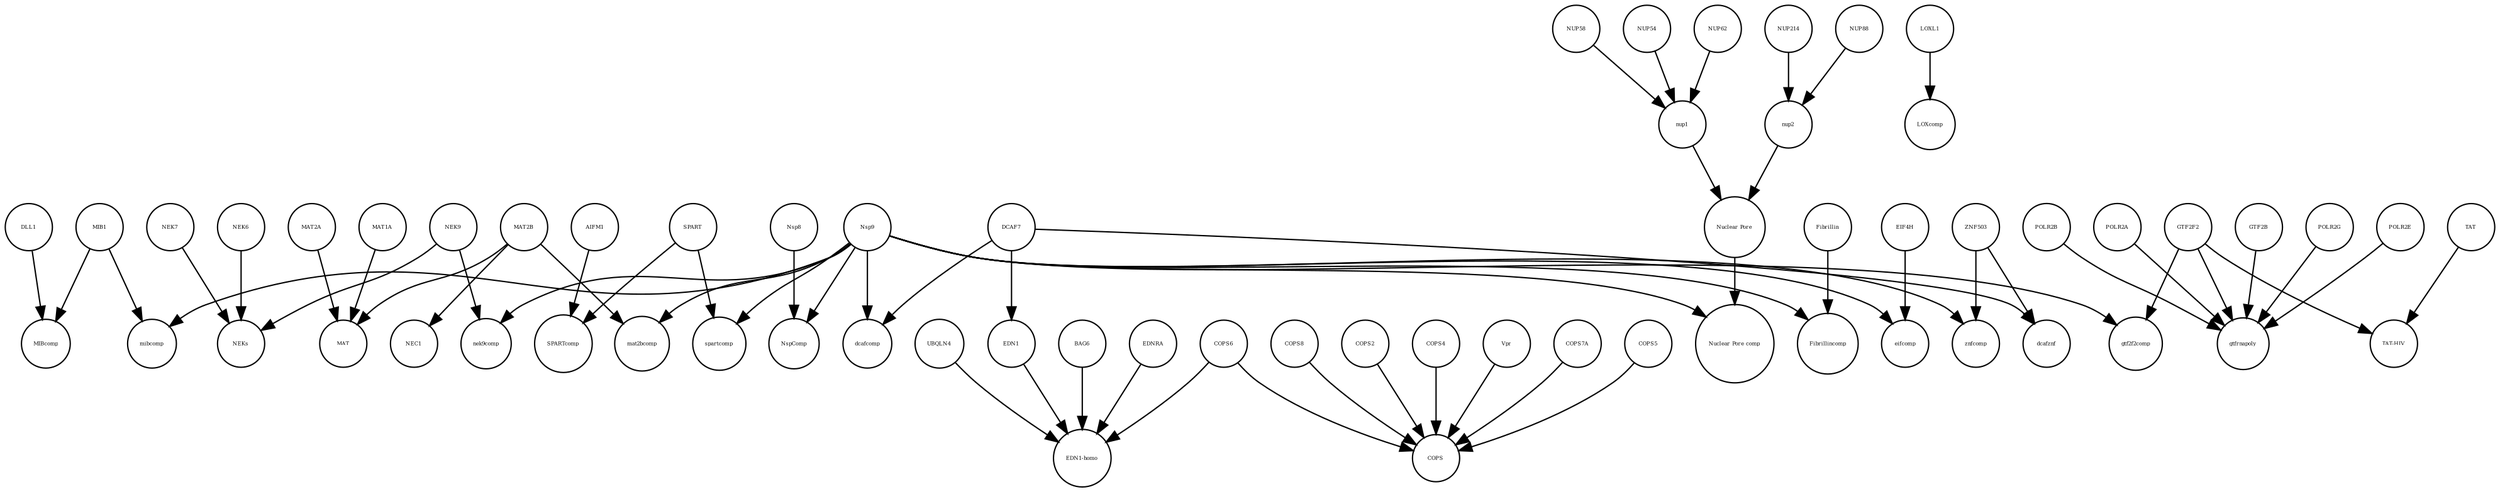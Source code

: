 strict digraph  {
Nsp8 [annotation="urn_miriam_uniprot_P0DTD1|urn_miriam_ncbiprotein_YP_009725304", bipartite=0, cls=macromolecule, fontsize=4, label=Nsp8, shape=circle];
mibcomp [annotation="", bipartite=0, cls=complex, fontsize=4, label=mibcomp, shape=circle];
nek9comp [annotation="", bipartite=0, cls=complex, fontsize=4, label=nek9comp, shape=circle];
MAT1A [annotation="", bipartite=0, cls=macromolecule, fontsize=4, label=MAT1A, shape=circle];
COPS8 [annotation="", bipartite=0, cls=macromolecule, fontsize=4, label=COPS8, shape=circle];
NEK7 [annotation="", bipartite=0, cls=macromolecule, fontsize=4, label=NEK7, shape=circle];
LOXL1 [annotation="", bipartite=0, cls=macromolecule, fontsize=4, label=LOXL1, shape=circle];
MIBcomp [annotation="", bipartite=0, cls=complex, fontsize=4, label=MIBcomp, shape=circle];
DLL1 [annotation="", bipartite=0, cls=macromolecule, fontsize=4, label=DLL1, shape=circle];
NEC1 [annotation="", bipartite=0, cls=complex, fontsize=4, label=NEC1, shape=circle];
LOXcomp [annotation="", bipartite=0, cls=complex, fontsize=4, label=LOXcomp, shape=circle];
MAT2B [annotation="urn_miriam_uniprot_Q9NZL9|urn_miriam_pubmed_10644686|urn_miriam_pubmed_23189196|urn_miriam_pubmed_25075345|urn_miriam_pubmed_23425511", bipartite=0, cls=macromolecule, fontsize=4, label=MAT2B, shape=circle];
COPS6 [annotation="", bipartite=0, cls=macromolecule, fontsize=4, label=COPS6, shape=circle];
COPS2 [annotation="", bipartite=0, cls=macromolecule, fontsize=4, label=COPS2, shape=circle];
COPS [annotation="", bipartite=0, cls=complex, fontsize=4, label=COPS, shape=circle];
mat2bcomp [annotation="", bipartite=0, cls=complex, fontsize=4, label=mat2bcomp, shape=circle];
spartcomp [annotation="", bipartite=0, cls=complex, fontsize=4, label=spartcomp, shape=circle];
BAG6 [annotation="", bipartite=0, cls=macromolecule, fontsize=4, label=BAG6, shape=circle];
COPS4 [annotation="", bipartite=0, cls=macromolecule, fontsize=4, label=COPS4, shape=circle];
EDNRA [annotation="", bipartite=0, cls=macromolecule, fontsize=4, label=EDNRA, shape=circle];
SPARTcomp [annotation="", bipartite=0, cls=complex, fontsize=4, label=SPARTcomp, shape=circle];
NUP88 [annotation="urn_miriam_uniprot_Q99567|urn_miriam_pubmed_30543681", bipartite=0, cls=macromolecule, fontsize=4, label=NUP88, shape=circle];
nup1 [annotation="", bipartite=0, cls=complex, fontsize=4, label=nup1, shape=circle];
NUP58 [annotation=urn_miriam_uniprot_Q9BVL2, bipartite=0, cls=macromolecule, fontsize=4, label=NUP58, shape=circle];
dcafcomp [annotation="", bipartite=0, cls=complex, fontsize=4, label=dcafcomp, shape=circle];
UBQLN4 [annotation="", bipartite=0, cls=macromolecule, fontsize=4, label=UBQLN4, shape=circle];
NEKs [annotation="", bipartite=0, cls=complex, fontsize=4, label=NEKs, shape=circle];
"EDN1-homo" [annotation="", bipartite=0, cls=complex, fontsize=4, label="EDN1-homo", shape=circle];
NEK9 [annotation=urn_miriam_uniprot_Q8TD19, bipartite=0, cls=macromolecule, fontsize=4, label=NEK9, shape=circle];
POLR2B [annotation="", bipartite=0, cls=macromolecule, fontsize=4, label=POLR2B, shape=circle];
NUP54 [annotation=urn_miriam_uniprot_Q7Z3B4, bipartite=0, cls=macromolecule, fontsize=4, label=NUP54, shape=circle];
NspComp [annotation="", bipartite=0, cls=complex, fontsize=4, label=NspComp, shape=circle];
MAT [annotation="", bipartite=0, cls=complex, fontsize=4, label=MAT, shape=circle];
nup2 [annotation="", bipartite=0, cls=complex, fontsize=4, label=nup2, shape=circle];
gtfrnapoly [annotation="", bipartite=0, cls=complex, fontsize=4, label=gtfrnapoly, shape=circle];
EIF4H [annotation="urn_miriam_uniprot_Q15056|urn_miriam_pubmed_10585411|urn_miriam_pubmed_11418588", bipartite=0, cls=macromolecule, fontsize=4, label=EIF4H, shape=circle];
Fibrillin [annotation="", bipartite=0, cls=complex, fontsize=4, label=Fibrillin, shape=circle];
POLR2A [annotation=urn_miriam_uniprot_P30876, bipartite=0, cls=macromolecule, fontsize=4, label=POLR2A, shape=circle];
"Nuclear Pore comp" [annotation="", bipartite=0, cls=complex, fontsize=4, label="Nuclear Pore comp", shape=circle];
NUP214 [annotation=urn_miriam_uniprot_P35658, bipartite=0, cls=macromolecule, fontsize=4, label=NUP214, shape=circle];
NUP62 [annotation=urn_miriam_uniprot_P37198, bipartite=0, cls=macromolecule, fontsize=4, label=NUP62, shape=circle];
TAT [annotation="", bipartite=0, cls=macromolecule, fontsize=4, label=TAT, shape=circle];
GTF2F2 [annotation="urn_miriam_uniprot_P13984|urn_miriam_pubmed_10428810", bipartite=0, cls=macromolecule, fontsize=4, label=GTF2F2, shape=circle];
"TAT-HIV" [annotation="", bipartite=0, cls=complex, fontsize=4, label="TAT-HIV", shape=circle];
Vpr [annotation="", bipartite=0, cls=macromolecule, fontsize=4, label=Vpr, shape=circle];
AIFM1 [annotation="", bipartite=0, cls=macromolecule, fontsize=4, label=AIFM1, shape=circle];
GTF2B [annotation="", bipartite=0, cls=macromolecule, fontsize=4, label=GTF2B, shape=circle];
POLR2G [annotation="", bipartite=0, cls=macromolecule, fontsize=4, label=POLR2G, shape=circle];
NEK6 [annotation="", bipartite=0, cls=macromolecule, fontsize=4, label=NEK6, shape=circle];
DCAF7 [annotation="urn_miriam_uniprot_P61962|urn_miriam_pubmed_16887337|urn_miriam_pubmed_16949367", bipartite=0, cls=macromolecule, fontsize=4, label=DCAF7, shape=circle];
EDN1 [annotation=urn_miriam_uniprot_P05305, bipartite=0, cls=macromolecule, fontsize=4, label=EDN1, shape=circle];
POLR2E [annotation="", bipartite=0, cls=macromolecule, fontsize=4, label=POLR2E, shape=circle];
SPART [annotation=urn_miriam_uniprot_Q8N0X7, bipartite=0, cls=macromolecule, fontsize=4, label=SPART, shape=circle];
COPS7A [annotation="", bipartite=0, cls=macromolecule, fontsize=4, label=COPS7A, shape=circle];
Fibrillincomp [annotation="", bipartite=0, cls=complex, fontsize=4, label=Fibrillincomp, shape=circle];
"Nuclear Pore" [annotation="", bipartite=0, cls=complex, fontsize=4, label="Nuclear Pore", shape=circle];
znfcomp [annotation="", bipartite=0, cls=complex, fontsize=4, label=znfcomp, shape=circle];
eifcomp [annotation="", bipartite=0, cls=complex, fontsize=4, label=eifcomp, shape=circle];
MAT2A [annotation="", bipartite=0, cls=macromolecule, fontsize=4, label=MAT2A, shape=circle];
Nsp9 [annotation="urn_miriam_uniprot_P0DTD1|urn_miriam_ncbiprotein_YP_009725305", bipartite=0, cls=macromolecule, fontsize=4, label=Nsp9, shape=circle];
ZNF503 [annotation=urn_miriam_uniprot_Q96F45, bipartite=0, cls=macromolecule, fontsize=4, label=ZNF503, shape=circle];
gtf2f2comp [annotation="", bipartite=0, cls=complex, fontsize=4, label=gtf2f2comp, shape=circle];
COPS5 [annotation="", bipartite=0, cls=macromolecule, fontsize=4, label=COPS5, shape=circle];
MIB1 [annotation="urn_miriam_uniprot_Q86YT6|urn_miriam_pubmed_24185901", bipartite=0, cls=macromolecule, fontsize=4, label=MIB1, shape=circle];
dcafznf [annotation="", bipartite=0, cls=complex, fontsize=4, label=dcafznf, shape=circle];
Nsp8 -> NspComp  [annotation="", interaction_type=production];
MAT1A -> MAT  [annotation="", interaction_type=production];
COPS8 -> COPS  [annotation="", interaction_type=production];
NEK7 -> NEKs  [annotation="", interaction_type=production];
LOXL1 -> LOXcomp  [annotation="", interaction_type=production];
DLL1 -> MIBcomp  [annotation="", interaction_type=production];
MAT2B -> NEC1  [annotation="", interaction_type=production];
MAT2B -> mat2bcomp  [annotation="", interaction_type=production];
MAT2B -> MAT  [annotation="", interaction_type=production];
COPS6 -> COPS  [annotation="", interaction_type=production];
COPS6 -> "EDN1-homo"  [annotation="", interaction_type=production];
COPS2 -> COPS  [annotation="", interaction_type=production];
BAG6 -> "EDN1-homo"  [annotation="", interaction_type=production];
COPS4 -> COPS  [annotation="", interaction_type=production];
EDNRA -> "EDN1-homo"  [annotation="", interaction_type=production];
NUP88 -> nup2  [annotation="", interaction_type=production];
nup1 -> "Nuclear Pore"  [annotation="", interaction_type=production];
NUP58 -> nup1  [annotation="", interaction_type=production];
UBQLN4 -> "EDN1-homo"  [annotation="", interaction_type=production];
NEK9 -> nek9comp  [annotation="", interaction_type=production];
NEK9 -> NEKs  [annotation="", interaction_type=production];
POLR2B -> gtfrnapoly  [annotation="", interaction_type=production];
NUP54 -> nup1  [annotation="", interaction_type=production];
nup2 -> "Nuclear Pore"  [annotation="", interaction_type=production];
EIF4H -> eifcomp  [annotation="", interaction_type=production];
Fibrillin -> Fibrillincomp  [annotation="", interaction_type=production];
POLR2A -> gtfrnapoly  [annotation="", interaction_type=production];
NUP214 -> nup2  [annotation="", interaction_type=production];
NUP62 -> nup1  [annotation="", interaction_type=production];
TAT -> "TAT-HIV"  [annotation="", interaction_type=production];
GTF2F2 -> "TAT-HIV"  [annotation="", interaction_type=production];
GTF2F2 -> gtfrnapoly  [annotation="", interaction_type=production];
GTF2F2 -> gtf2f2comp  [annotation="", interaction_type=production];
Vpr -> COPS  [annotation="", interaction_type=production];
AIFM1 -> SPARTcomp  [annotation="", interaction_type=production];
GTF2B -> gtfrnapoly  [annotation="", interaction_type=production];
POLR2G -> gtfrnapoly  [annotation="", interaction_type=production];
NEK6 -> NEKs  [annotation="", interaction_type=production];
DCAF7 -> EDN1  [annotation=urn_miriam_pubmed_27880803, interaction_type=catalysis];
DCAF7 -> dcafznf  [annotation="", interaction_type=production];
DCAF7 -> dcafcomp  [annotation="", interaction_type=production];
EDN1 -> "EDN1-homo"  [annotation="", interaction_type=production];
POLR2E -> gtfrnapoly  [annotation="", interaction_type=production];
SPART -> SPARTcomp  [annotation="", interaction_type=production];
SPART -> spartcomp  [annotation="", interaction_type=production];
COPS7A -> COPS  [annotation="", interaction_type=production];
"Nuclear Pore" -> "Nuclear Pore comp"  [annotation="", interaction_type=production];
MAT2A -> MAT  [annotation="", interaction_type=production];
Nsp9 -> eifcomp  [annotation="", interaction_type=production];
Nsp9 -> mibcomp  [annotation="", interaction_type=production];
Nsp9 -> gtf2f2comp  [annotation="", interaction_type=production];
Nsp9 -> nek9comp  [annotation="", interaction_type=production];
Nsp9 -> dcafcomp  [annotation="", interaction_type=production];
Nsp9 -> znfcomp  [annotation="", interaction_type=production];
Nsp9 -> "Nuclear Pore comp"  [annotation="", interaction_type=production];
Nsp9 -> NspComp  [annotation="", interaction_type=production];
Nsp9 -> Fibrillincomp  [annotation="", interaction_type=production];
Nsp9 -> mat2bcomp  [annotation="", interaction_type=production];
Nsp9 -> spartcomp  [annotation="", interaction_type=production];
ZNF503 -> znfcomp  [annotation="", interaction_type=production];
ZNF503 -> dcafznf  [annotation="", interaction_type=production];
COPS5 -> COPS  [annotation="", interaction_type=production];
MIB1 -> MIBcomp  [annotation="", interaction_type=production];
MIB1 -> mibcomp  [annotation="", interaction_type=production];
}
